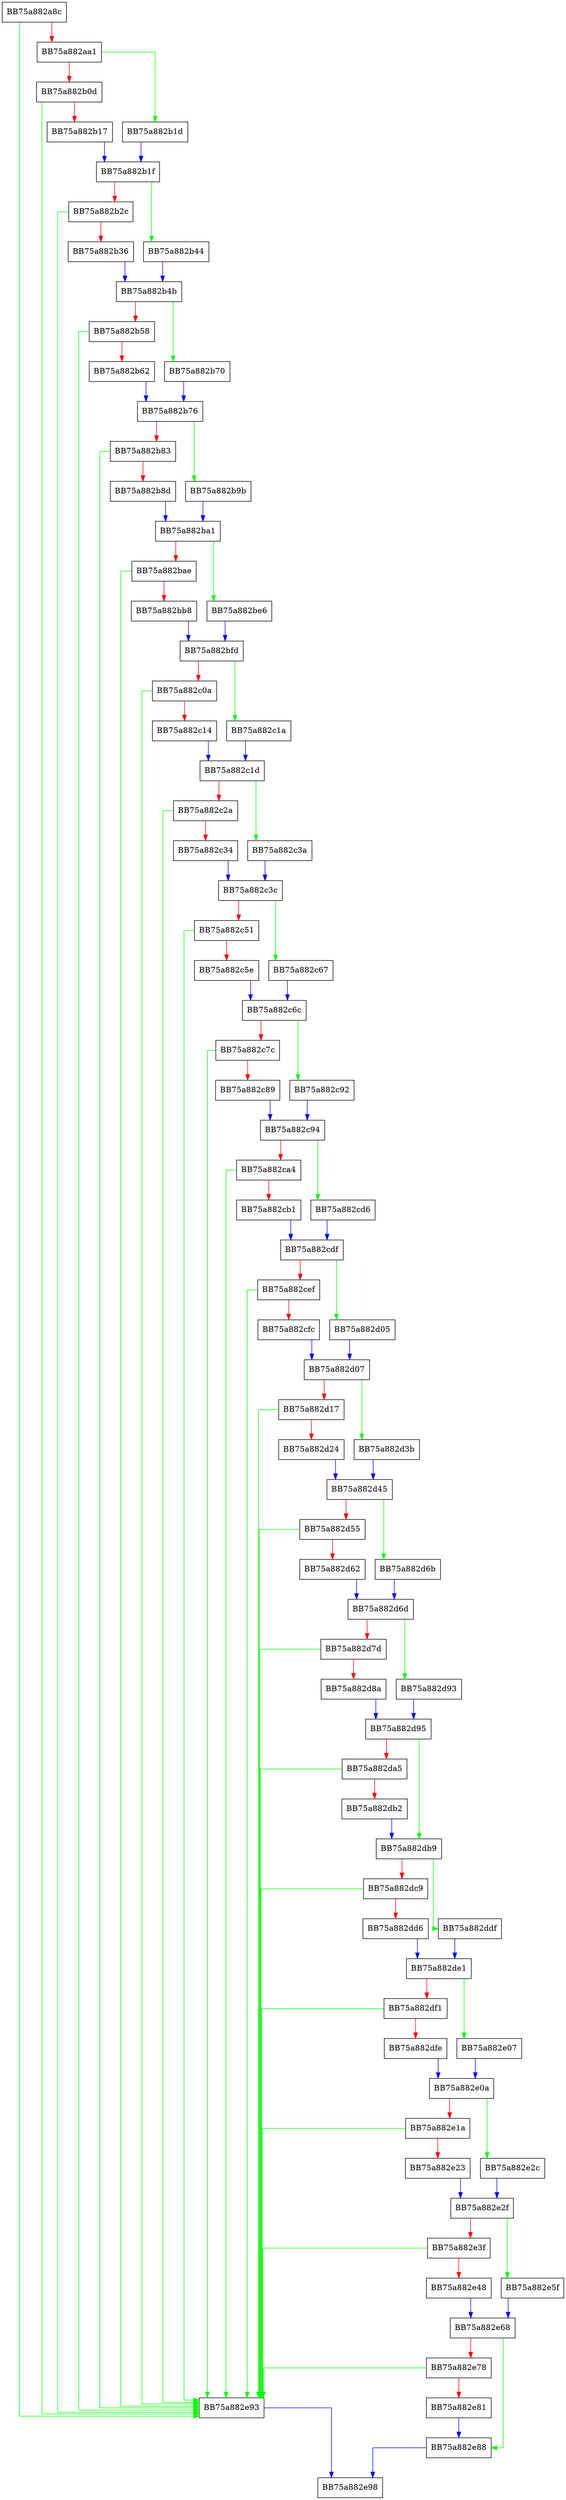 digraph AdaptEngineSettingsChange {
  node [shape="box"];
  graph [splines=ortho];
  BB75a882a8c -> BB75a882e93 [color="green"];
  BB75a882a8c -> BB75a882aa1 [color="red"];
  BB75a882aa1 -> BB75a882b1d [color="green"];
  BB75a882aa1 -> BB75a882b0d [color="red"];
  BB75a882b0d -> BB75a882e93 [color="green"];
  BB75a882b0d -> BB75a882b17 [color="red"];
  BB75a882b17 -> BB75a882b1f [color="blue"];
  BB75a882b1d -> BB75a882b1f [color="blue"];
  BB75a882b1f -> BB75a882b44 [color="green"];
  BB75a882b1f -> BB75a882b2c [color="red"];
  BB75a882b2c -> BB75a882e93 [color="green"];
  BB75a882b2c -> BB75a882b36 [color="red"];
  BB75a882b36 -> BB75a882b4b [color="blue"];
  BB75a882b44 -> BB75a882b4b [color="blue"];
  BB75a882b4b -> BB75a882b70 [color="green"];
  BB75a882b4b -> BB75a882b58 [color="red"];
  BB75a882b58 -> BB75a882e93 [color="green"];
  BB75a882b58 -> BB75a882b62 [color="red"];
  BB75a882b62 -> BB75a882b76 [color="blue"];
  BB75a882b70 -> BB75a882b76 [color="blue"];
  BB75a882b76 -> BB75a882b9b [color="green"];
  BB75a882b76 -> BB75a882b83 [color="red"];
  BB75a882b83 -> BB75a882e93 [color="green"];
  BB75a882b83 -> BB75a882b8d [color="red"];
  BB75a882b8d -> BB75a882ba1 [color="blue"];
  BB75a882b9b -> BB75a882ba1 [color="blue"];
  BB75a882ba1 -> BB75a882be6 [color="green"];
  BB75a882ba1 -> BB75a882bae [color="red"];
  BB75a882bae -> BB75a882e93 [color="green"];
  BB75a882bae -> BB75a882bb8 [color="red"];
  BB75a882bb8 -> BB75a882bfd [color="blue"];
  BB75a882be6 -> BB75a882bfd [color="blue"];
  BB75a882bfd -> BB75a882c1a [color="green"];
  BB75a882bfd -> BB75a882c0a [color="red"];
  BB75a882c0a -> BB75a882e93 [color="green"];
  BB75a882c0a -> BB75a882c14 [color="red"];
  BB75a882c14 -> BB75a882c1d [color="blue"];
  BB75a882c1a -> BB75a882c1d [color="blue"];
  BB75a882c1d -> BB75a882c3a [color="green"];
  BB75a882c1d -> BB75a882c2a [color="red"];
  BB75a882c2a -> BB75a882e93 [color="green"];
  BB75a882c2a -> BB75a882c34 [color="red"];
  BB75a882c34 -> BB75a882c3c [color="blue"];
  BB75a882c3a -> BB75a882c3c [color="blue"];
  BB75a882c3c -> BB75a882c67 [color="green"];
  BB75a882c3c -> BB75a882c51 [color="red"];
  BB75a882c51 -> BB75a882e93 [color="green"];
  BB75a882c51 -> BB75a882c5e [color="red"];
  BB75a882c5e -> BB75a882c6c [color="blue"];
  BB75a882c67 -> BB75a882c6c [color="blue"];
  BB75a882c6c -> BB75a882c92 [color="green"];
  BB75a882c6c -> BB75a882c7c [color="red"];
  BB75a882c7c -> BB75a882e93 [color="green"];
  BB75a882c7c -> BB75a882c89 [color="red"];
  BB75a882c89 -> BB75a882c94 [color="blue"];
  BB75a882c92 -> BB75a882c94 [color="blue"];
  BB75a882c94 -> BB75a882cd6 [color="green"];
  BB75a882c94 -> BB75a882ca4 [color="red"];
  BB75a882ca4 -> BB75a882e93 [color="green"];
  BB75a882ca4 -> BB75a882cb1 [color="red"];
  BB75a882cb1 -> BB75a882cdf [color="blue"];
  BB75a882cd6 -> BB75a882cdf [color="blue"];
  BB75a882cdf -> BB75a882d05 [color="green"];
  BB75a882cdf -> BB75a882cef [color="red"];
  BB75a882cef -> BB75a882e93 [color="green"];
  BB75a882cef -> BB75a882cfc [color="red"];
  BB75a882cfc -> BB75a882d07 [color="blue"];
  BB75a882d05 -> BB75a882d07 [color="blue"];
  BB75a882d07 -> BB75a882d3b [color="green"];
  BB75a882d07 -> BB75a882d17 [color="red"];
  BB75a882d17 -> BB75a882e93 [color="green"];
  BB75a882d17 -> BB75a882d24 [color="red"];
  BB75a882d24 -> BB75a882d45 [color="blue"];
  BB75a882d3b -> BB75a882d45 [color="blue"];
  BB75a882d45 -> BB75a882d6b [color="green"];
  BB75a882d45 -> BB75a882d55 [color="red"];
  BB75a882d55 -> BB75a882e93 [color="green"];
  BB75a882d55 -> BB75a882d62 [color="red"];
  BB75a882d62 -> BB75a882d6d [color="blue"];
  BB75a882d6b -> BB75a882d6d [color="blue"];
  BB75a882d6d -> BB75a882d93 [color="green"];
  BB75a882d6d -> BB75a882d7d [color="red"];
  BB75a882d7d -> BB75a882e93 [color="green"];
  BB75a882d7d -> BB75a882d8a [color="red"];
  BB75a882d8a -> BB75a882d95 [color="blue"];
  BB75a882d93 -> BB75a882d95 [color="blue"];
  BB75a882d95 -> BB75a882db9 [color="green"];
  BB75a882d95 -> BB75a882da5 [color="red"];
  BB75a882da5 -> BB75a882e93 [color="green"];
  BB75a882da5 -> BB75a882db2 [color="red"];
  BB75a882db2 -> BB75a882db9 [color="blue"];
  BB75a882db9 -> BB75a882ddf [color="green"];
  BB75a882db9 -> BB75a882dc9 [color="red"];
  BB75a882dc9 -> BB75a882e93 [color="green"];
  BB75a882dc9 -> BB75a882dd6 [color="red"];
  BB75a882dd6 -> BB75a882de1 [color="blue"];
  BB75a882ddf -> BB75a882de1 [color="blue"];
  BB75a882de1 -> BB75a882e07 [color="green"];
  BB75a882de1 -> BB75a882df1 [color="red"];
  BB75a882df1 -> BB75a882e93 [color="green"];
  BB75a882df1 -> BB75a882dfe [color="red"];
  BB75a882dfe -> BB75a882e0a [color="blue"];
  BB75a882e07 -> BB75a882e0a [color="blue"];
  BB75a882e0a -> BB75a882e2c [color="green"];
  BB75a882e0a -> BB75a882e1a [color="red"];
  BB75a882e1a -> BB75a882e93 [color="green"];
  BB75a882e1a -> BB75a882e23 [color="red"];
  BB75a882e23 -> BB75a882e2f [color="blue"];
  BB75a882e2c -> BB75a882e2f [color="blue"];
  BB75a882e2f -> BB75a882e5f [color="green"];
  BB75a882e2f -> BB75a882e3f [color="red"];
  BB75a882e3f -> BB75a882e93 [color="green"];
  BB75a882e3f -> BB75a882e48 [color="red"];
  BB75a882e48 -> BB75a882e68 [color="blue"];
  BB75a882e5f -> BB75a882e68 [color="blue"];
  BB75a882e68 -> BB75a882e88 [color="green"];
  BB75a882e68 -> BB75a882e78 [color="red"];
  BB75a882e78 -> BB75a882e93 [color="green"];
  BB75a882e78 -> BB75a882e81 [color="red"];
  BB75a882e81 -> BB75a882e88 [color="blue"];
  BB75a882e88 -> BB75a882e98 [color="blue"];
  BB75a882e93 -> BB75a882e98 [color="blue"];
}
